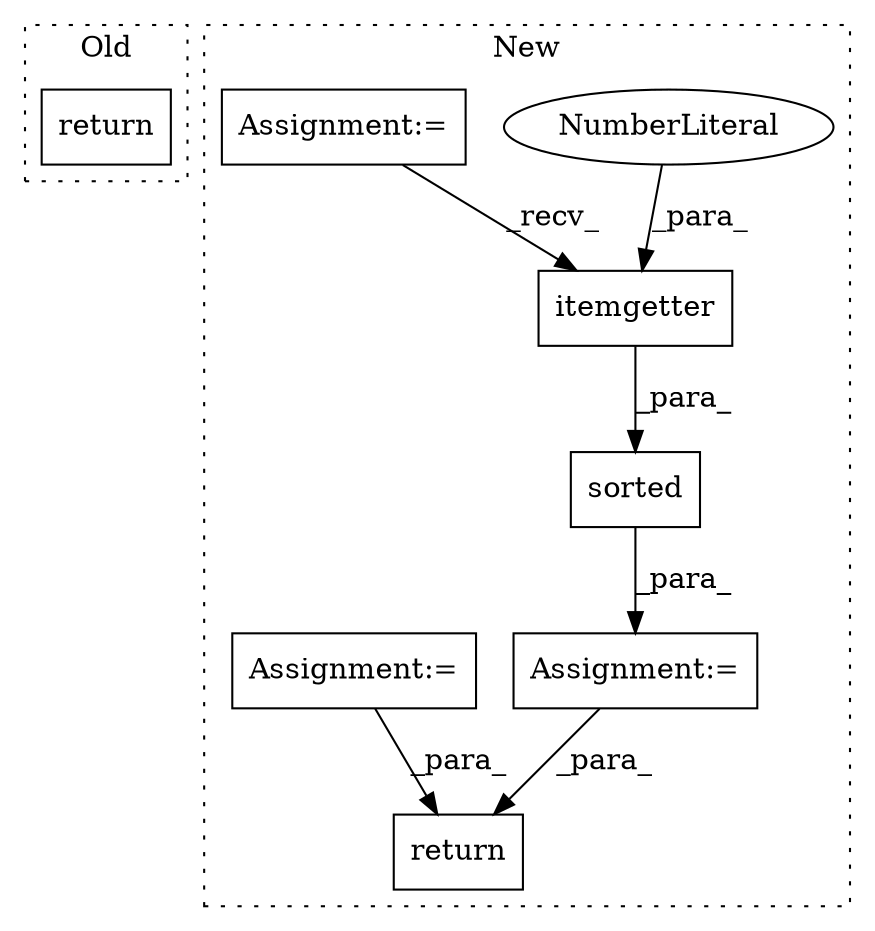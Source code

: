 digraph G {
subgraph cluster0 {
1 [label="return" a="41" s="22411" l="7" shape="box"];
label = "Old";
style="dotted";
}
subgraph cluster1 {
2 [label="itemgetter" a="32" s="23037,23051" l="11,1" shape="box"];
3 [label="NumberLiteral" a="34" s="23050" l="1" shape="ellipse"];
4 [label="sorted" a="32" s="23019,23052" l="7,1" shape="box"];
5 [label="Assignment:=" a="7" s="23010" l="52" shape="box"];
6 [label="Assignment:=" a="7" s="21980" l="8" shape="box"];
7 [label="return" a="41" s="23327" l="7" shape="box"];
8 [label="Assignment:=" a="7" s="23077" l="1" shape="box"];
label = "New";
style="dotted";
}
2 -> 4 [label="_para_"];
3 -> 2 [label="_para_"];
4 -> 5 [label="_para_"];
5 -> 7 [label="_para_"];
6 -> 2 [label="_recv_"];
8 -> 7 [label="_para_"];
}